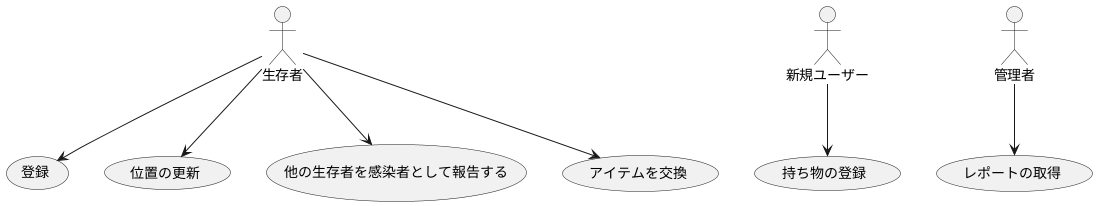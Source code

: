 @startuml
:生存者: --> (登録)
:生存者: --> (位置の更新)
:生存者: --> (他の生存者を感染者として報告する)
:生存者: --> (アイテムを交換)

:新規ユーザー: --> (持ち物の登録)

:管理者: --> (レポートの取得)
@enduml